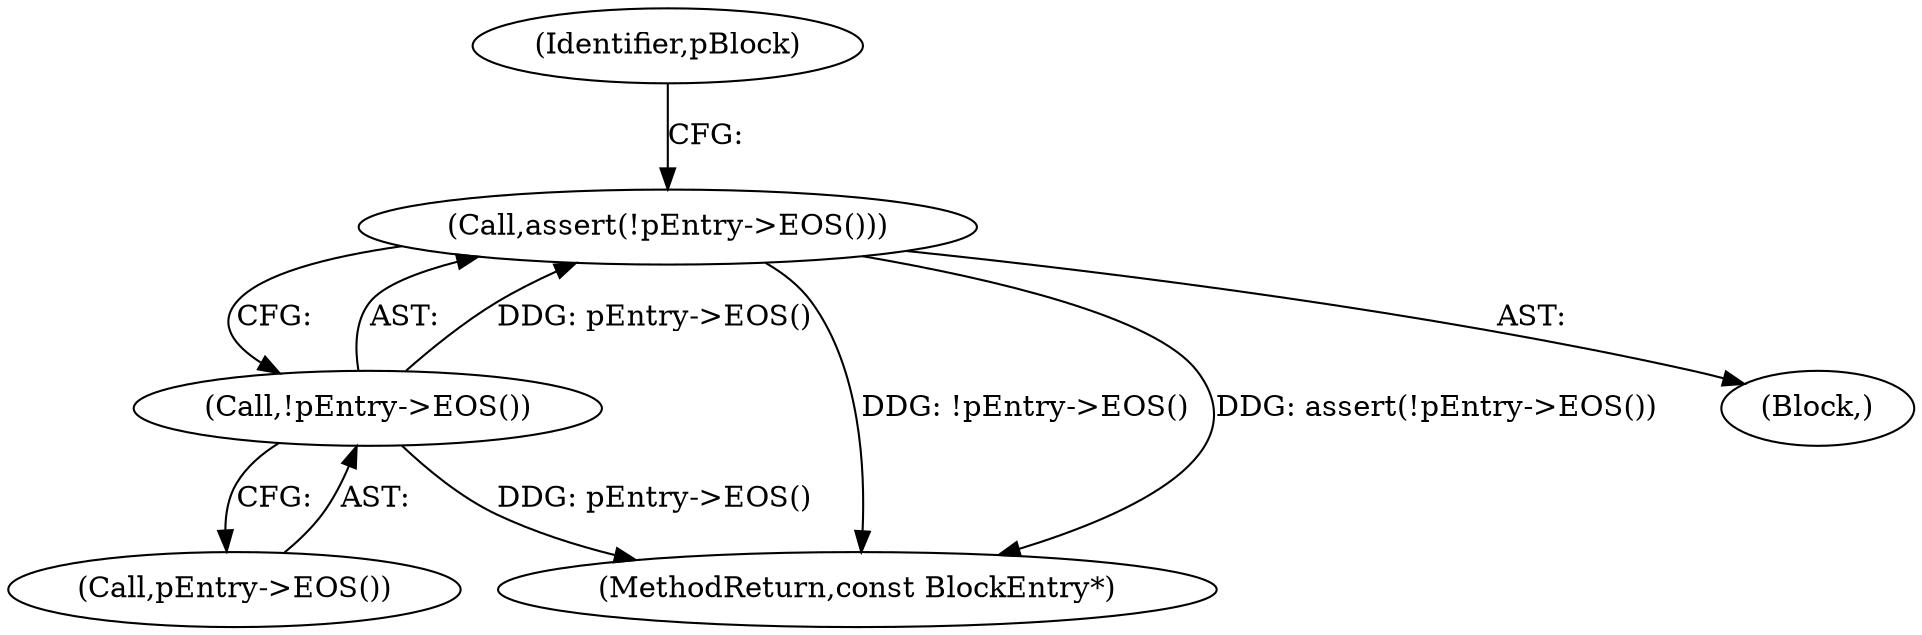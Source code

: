 digraph "0_Android_cc274e2abe8b2a6698a5c47d8aa4bb45f1f9538d_14@API" {
"1000169" [label="(Call,assert(!pEntry->EOS()))"];
"1000170" [label="(Call,!pEntry->EOS())"];
"1000169" [label="(Call,assert(!pEntry->EOS()))"];
"1000173" [label="(Identifier,pBlock)"];
"1000170" [label="(Call,!pEntry->EOS())"];
"1000228" [label="(MethodReturn,const BlockEntry*)"];
"1000126" [label="(Block,)"];
"1000171" [label="(Call,pEntry->EOS())"];
"1000169" -> "1000126"  [label="AST: "];
"1000169" -> "1000170"  [label="CFG: "];
"1000170" -> "1000169"  [label="AST: "];
"1000173" -> "1000169"  [label="CFG: "];
"1000169" -> "1000228"  [label="DDG: !pEntry->EOS()"];
"1000169" -> "1000228"  [label="DDG: assert(!pEntry->EOS())"];
"1000170" -> "1000169"  [label="DDG: pEntry->EOS()"];
"1000170" -> "1000171"  [label="CFG: "];
"1000171" -> "1000170"  [label="AST: "];
"1000170" -> "1000228"  [label="DDG: pEntry->EOS()"];
}
